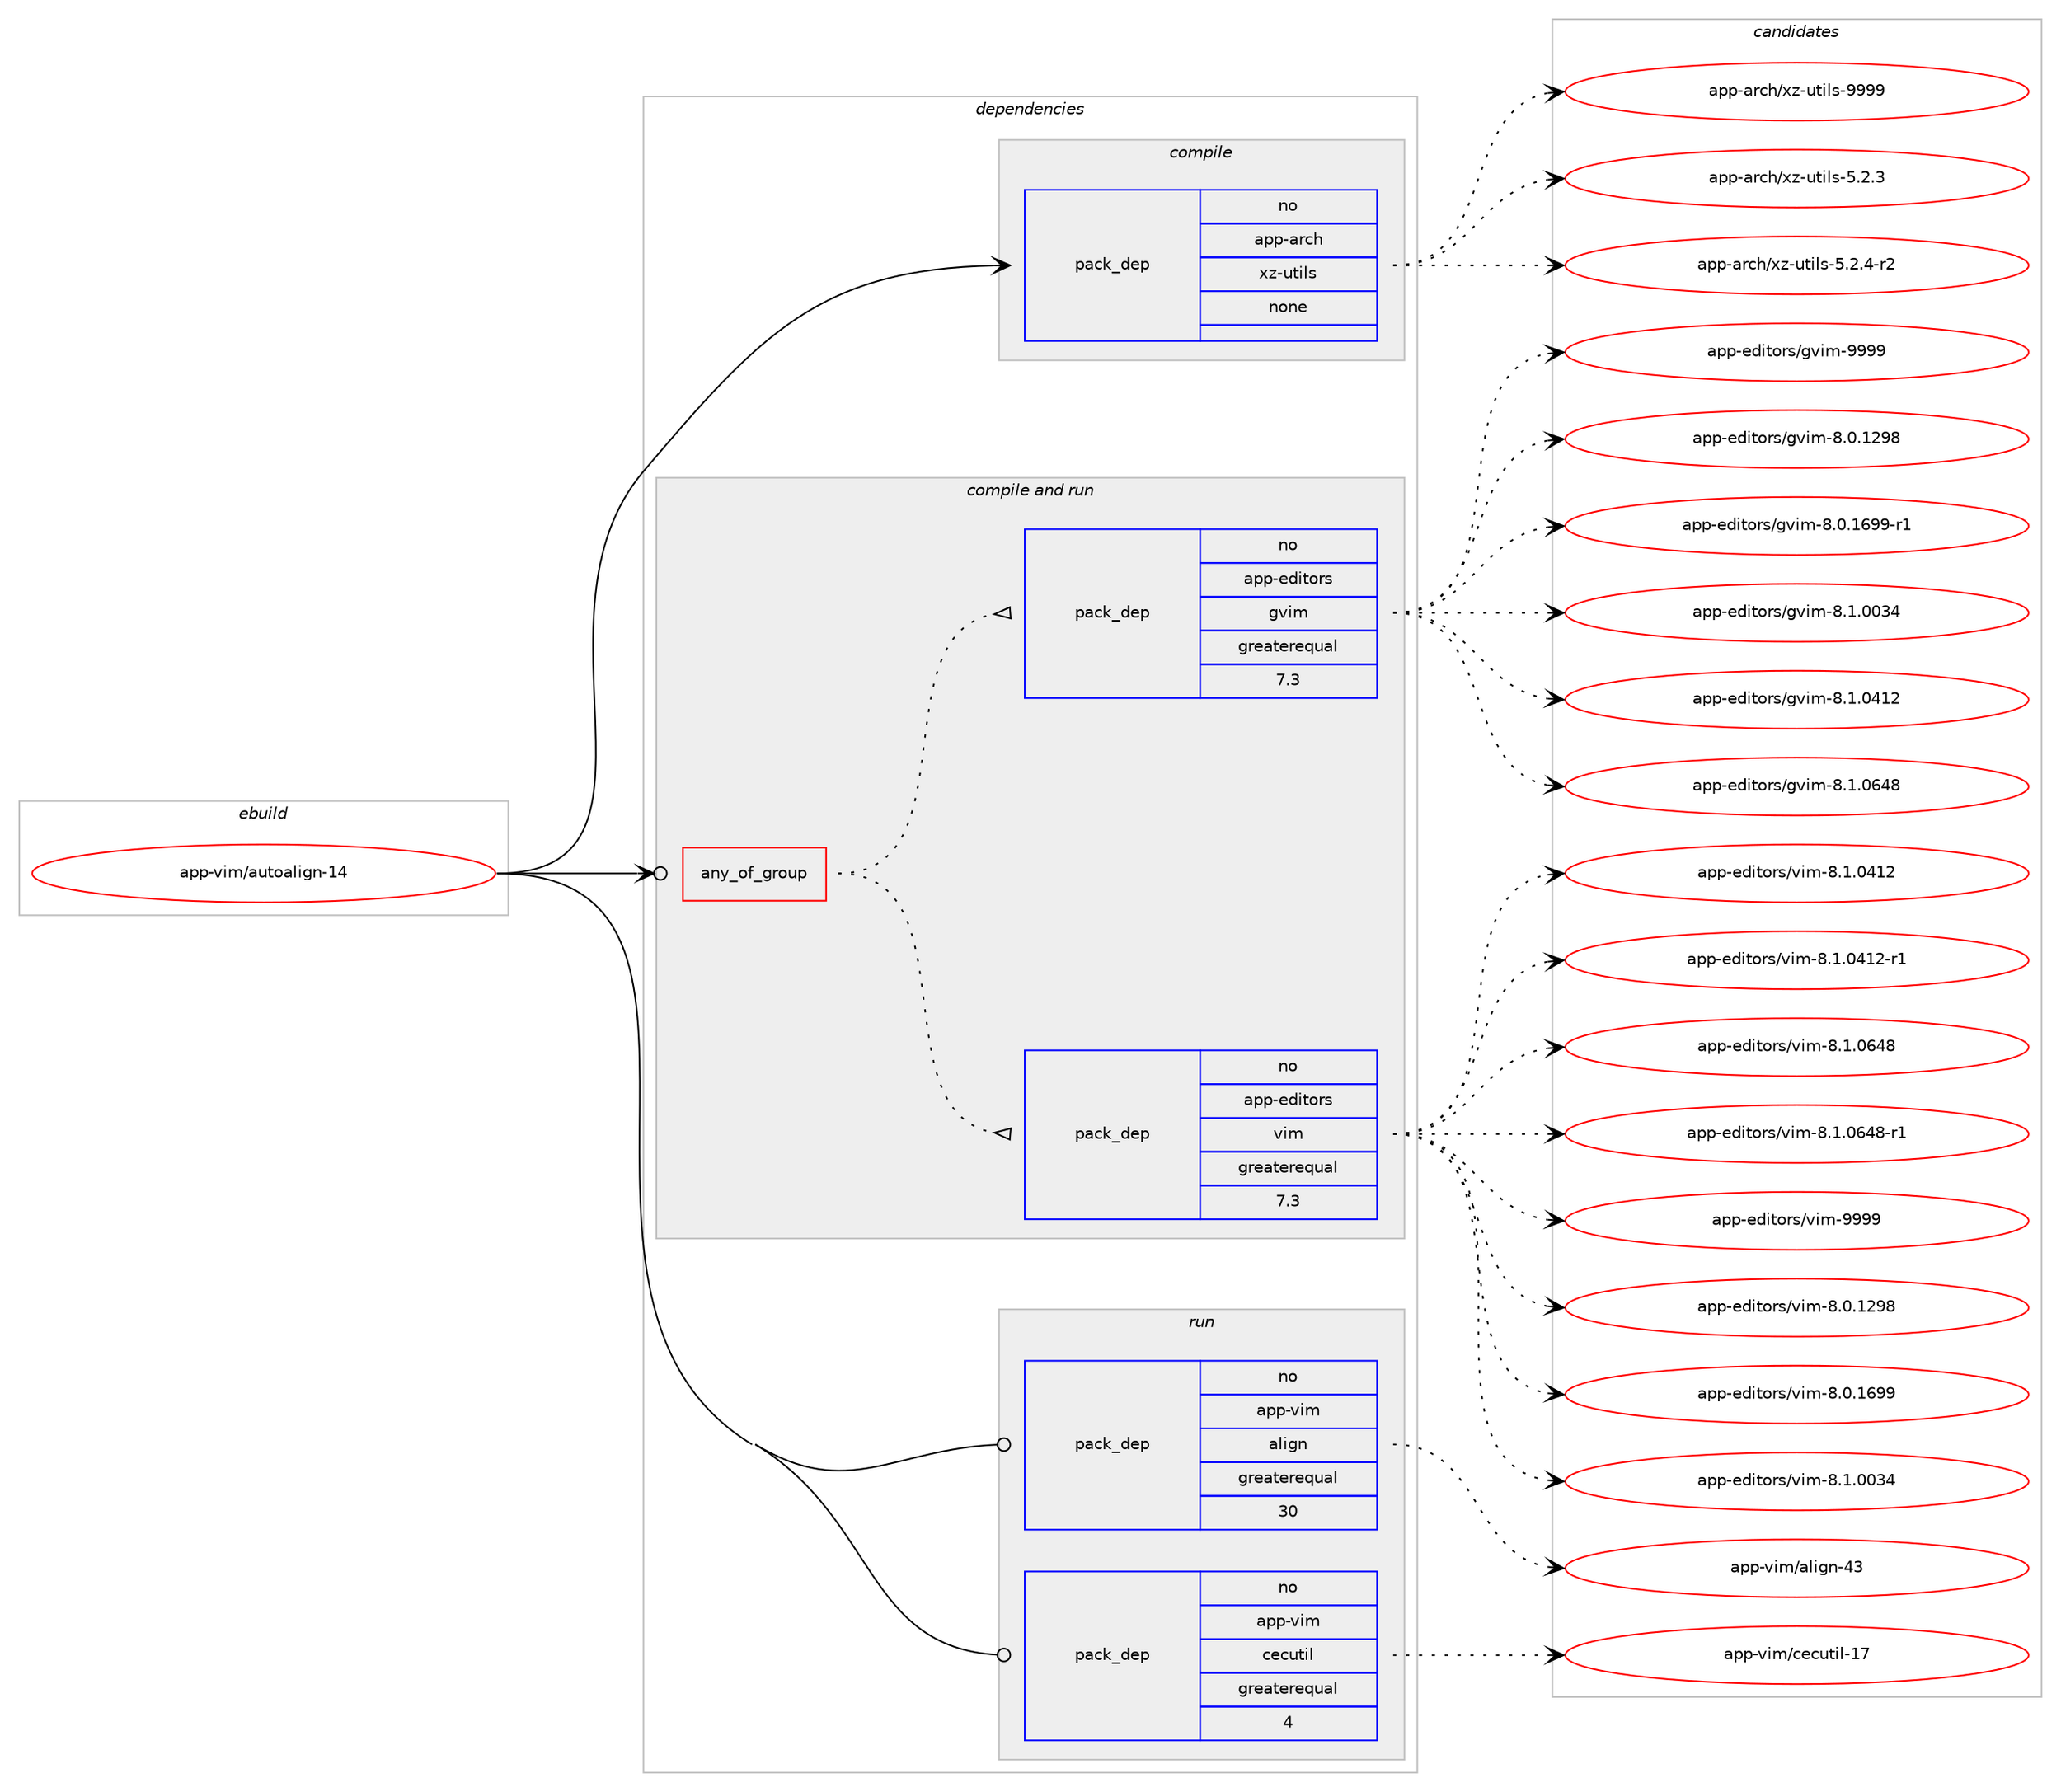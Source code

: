 digraph prolog {

# *************
# Graph options
# *************

newrank=true;
concentrate=true;
compound=true;
graph [rankdir=LR,fontname=Helvetica,fontsize=10,ranksep=1.5];#, ranksep=2.5, nodesep=0.2];
edge  [arrowhead=vee];
node  [fontname=Helvetica,fontsize=10];

# **********
# The ebuild
# **********

subgraph cluster_leftcol {
color=gray;
rank=same;
label=<<i>ebuild</i>>;
id [label="app-vim/autoalign-14", color=red, width=4, href="../app-vim/autoalign-14.svg"];
}

# ****************
# The dependencies
# ****************

subgraph cluster_midcol {
color=gray;
label=<<i>dependencies</i>>;
subgraph cluster_compile {
fillcolor="#eeeeee";
style=filled;
label=<<i>compile</i>>;
subgraph pack936920 {
dependency1313875 [label=<<TABLE BORDER="0" CELLBORDER="1" CELLSPACING="0" CELLPADDING="4" WIDTH="220"><TR><TD ROWSPAN="6" CELLPADDING="30">pack_dep</TD></TR><TR><TD WIDTH="110">no</TD></TR><TR><TD>app-arch</TD></TR><TR><TD>xz-utils</TD></TR><TR><TD>none</TD></TR><TR><TD></TD></TR></TABLE>>, shape=none, color=blue];
}
id:e -> dependency1313875:w [weight=20,style="solid",arrowhead="vee"];
}
subgraph cluster_compileandrun {
fillcolor="#eeeeee";
style=filled;
label=<<i>compile and run</i>>;
subgraph any20042 {
dependency1313876 [label=<<TABLE BORDER="0" CELLBORDER="1" CELLSPACING="0" CELLPADDING="4"><TR><TD CELLPADDING="10">any_of_group</TD></TR></TABLE>>, shape=none, color=red];subgraph pack936921 {
dependency1313877 [label=<<TABLE BORDER="0" CELLBORDER="1" CELLSPACING="0" CELLPADDING="4" WIDTH="220"><TR><TD ROWSPAN="6" CELLPADDING="30">pack_dep</TD></TR><TR><TD WIDTH="110">no</TD></TR><TR><TD>app-editors</TD></TR><TR><TD>vim</TD></TR><TR><TD>greaterequal</TD></TR><TR><TD>7.3</TD></TR></TABLE>>, shape=none, color=blue];
}
dependency1313876:e -> dependency1313877:w [weight=20,style="dotted",arrowhead="oinv"];
subgraph pack936922 {
dependency1313878 [label=<<TABLE BORDER="0" CELLBORDER="1" CELLSPACING="0" CELLPADDING="4" WIDTH="220"><TR><TD ROWSPAN="6" CELLPADDING="30">pack_dep</TD></TR><TR><TD WIDTH="110">no</TD></TR><TR><TD>app-editors</TD></TR><TR><TD>gvim</TD></TR><TR><TD>greaterequal</TD></TR><TR><TD>7.3</TD></TR></TABLE>>, shape=none, color=blue];
}
dependency1313876:e -> dependency1313878:w [weight=20,style="dotted",arrowhead="oinv"];
}
id:e -> dependency1313876:w [weight=20,style="solid",arrowhead="odotvee"];
}
subgraph cluster_run {
fillcolor="#eeeeee";
style=filled;
label=<<i>run</i>>;
subgraph pack936923 {
dependency1313879 [label=<<TABLE BORDER="0" CELLBORDER="1" CELLSPACING="0" CELLPADDING="4" WIDTH="220"><TR><TD ROWSPAN="6" CELLPADDING="30">pack_dep</TD></TR><TR><TD WIDTH="110">no</TD></TR><TR><TD>app-vim</TD></TR><TR><TD>align</TD></TR><TR><TD>greaterequal</TD></TR><TR><TD>30</TD></TR></TABLE>>, shape=none, color=blue];
}
id:e -> dependency1313879:w [weight=20,style="solid",arrowhead="odot"];
subgraph pack936924 {
dependency1313880 [label=<<TABLE BORDER="0" CELLBORDER="1" CELLSPACING="0" CELLPADDING="4" WIDTH="220"><TR><TD ROWSPAN="6" CELLPADDING="30">pack_dep</TD></TR><TR><TD WIDTH="110">no</TD></TR><TR><TD>app-vim</TD></TR><TR><TD>cecutil</TD></TR><TR><TD>greaterequal</TD></TR><TR><TD>4</TD></TR></TABLE>>, shape=none, color=blue];
}
id:e -> dependency1313880:w [weight=20,style="solid",arrowhead="odot"];
}
}

# **************
# The candidates
# **************

subgraph cluster_choices {
rank=same;
color=gray;
label=<<i>candidates</i>>;

subgraph choice936920 {
color=black;
nodesep=1;
choice971121124597114991044712012245117116105108115455346504651 [label="app-arch/xz-utils-5.2.3", color=red, width=4,href="../app-arch/xz-utils-5.2.3.svg"];
choice9711211245971149910447120122451171161051081154553465046524511450 [label="app-arch/xz-utils-5.2.4-r2", color=red, width=4,href="../app-arch/xz-utils-5.2.4-r2.svg"];
choice9711211245971149910447120122451171161051081154557575757 [label="app-arch/xz-utils-9999", color=red, width=4,href="../app-arch/xz-utils-9999.svg"];
dependency1313875:e -> choice971121124597114991044712012245117116105108115455346504651:w [style=dotted,weight="100"];
dependency1313875:e -> choice9711211245971149910447120122451171161051081154553465046524511450:w [style=dotted,weight="100"];
dependency1313875:e -> choice9711211245971149910447120122451171161051081154557575757:w [style=dotted,weight="100"];
}
subgraph choice936921 {
color=black;
nodesep=1;
choice971121124510110010511611111411547118105109455646484649505756 [label="app-editors/vim-8.0.1298", color=red, width=4,href="../app-editors/vim-8.0.1298.svg"];
choice971121124510110010511611111411547118105109455646484649545757 [label="app-editors/vim-8.0.1699", color=red, width=4,href="../app-editors/vim-8.0.1699.svg"];
choice971121124510110010511611111411547118105109455646494648485152 [label="app-editors/vim-8.1.0034", color=red, width=4,href="../app-editors/vim-8.1.0034.svg"];
choice971121124510110010511611111411547118105109455646494648524950 [label="app-editors/vim-8.1.0412", color=red, width=4,href="../app-editors/vim-8.1.0412.svg"];
choice9711211245101100105116111114115471181051094556464946485249504511449 [label="app-editors/vim-8.1.0412-r1", color=red, width=4,href="../app-editors/vim-8.1.0412-r1.svg"];
choice971121124510110010511611111411547118105109455646494648545256 [label="app-editors/vim-8.1.0648", color=red, width=4,href="../app-editors/vim-8.1.0648.svg"];
choice9711211245101100105116111114115471181051094556464946485452564511449 [label="app-editors/vim-8.1.0648-r1", color=red, width=4,href="../app-editors/vim-8.1.0648-r1.svg"];
choice9711211245101100105116111114115471181051094557575757 [label="app-editors/vim-9999", color=red, width=4,href="../app-editors/vim-9999.svg"];
dependency1313877:e -> choice971121124510110010511611111411547118105109455646484649505756:w [style=dotted,weight="100"];
dependency1313877:e -> choice971121124510110010511611111411547118105109455646484649545757:w [style=dotted,weight="100"];
dependency1313877:e -> choice971121124510110010511611111411547118105109455646494648485152:w [style=dotted,weight="100"];
dependency1313877:e -> choice971121124510110010511611111411547118105109455646494648524950:w [style=dotted,weight="100"];
dependency1313877:e -> choice9711211245101100105116111114115471181051094556464946485249504511449:w [style=dotted,weight="100"];
dependency1313877:e -> choice971121124510110010511611111411547118105109455646494648545256:w [style=dotted,weight="100"];
dependency1313877:e -> choice9711211245101100105116111114115471181051094556464946485452564511449:w [style=dotted,weight="100"];
dependency1313877:e -> choice9711211245101100105116111114115471181051094557575757:w [style=dotted,weight="100"];
}
subgraph choice936922 {
color=black;
nodesep=1;
choice971121124510110010511611111411547103118105109455646484649505756 [label="app-editors/gvim-8.0.1298", color=red, width=4,href="../app-editors/gvim-8.0.1298.svg"];
choice9711211245101100105116111114115471031181051094556464846495457574511449 [label="app-editors/gvim-8.0.1699-r1", color=red, width=4,href="../app-editors/gvim-8.0.1699-r1.svg"];
choice971121124510110010511611111411547103118105109455646494648485152 [label="app-editors/gvim-8.1.0034", color=red, width=4,href="../app-editors/gvim-8.1.0034.svg"];
choice971121124510110010511611111411547103118105109455646494648524950 [label="app-editors/gvim-8.1.0412", color=red, width=4,href="../app-editors/gvim-8.1.0412.svg"];
choice971121124510110010511611111411547103118105109455646494648545256 [label="app-editors/gvim-8.1.0648", color=red, width=4,href="../app-editors/gvim-8.1.0648.svg"];
choice9711211245101100105116111114115471031181051094557575757 [label="app-editors/gvim-9999", color=red, width=4,href="../app-editors/gvim-9999.svg"];
dependency1313878:e -> choice971121124510110010511611111411547103118105109455646484649505756:w [style=dotted,weight="100"];
dependency1313878:e -> choice9711211245101100105116111114115471031181051094556464846495457574511449:w [style=dotted,weight="100"];
dependency1313878:e -> choice971121124510110010511611111411547103118105109455646494648485152:w [style=dotted,weight="100"];
dependency1313878:e -> choice971121124510110010511611111411547103118105109455646494648524950:w [style=dotted,weight="100"];
dependency1313878:e -> choice971121124510110010511611111411547103118105109455646494648545256:w [style=dotted,weight="100"];
dependency1313878:e -> choice9711211245101100105116111114115471031181051094557575757:w [style=dotted,weight="100"];
}
subgraph choice936923 {
color=black;
nodesep=1;
choice97112112451181051094797108105103110455251 [label="app-vim/align-43", color=red, width=4,href="../app-vim/align-43.svg"];
dependency1313879:e -> choice97112112451181051094797108105103110455251:w [style=dotted,weight="100"];
}
subgraph choice936924 {
color=black;
nodesep=1;
choice9711211245118105109479910199117116105108454955 [label="app-vim/cecutil-17", color=red, width=4,href="../app-vim/cecutil-17.svg"];
dependency1313880:e -> choice9711211245118105109479910199117116105108454955:w [style=dotted,weight="100"];
}
}

}
